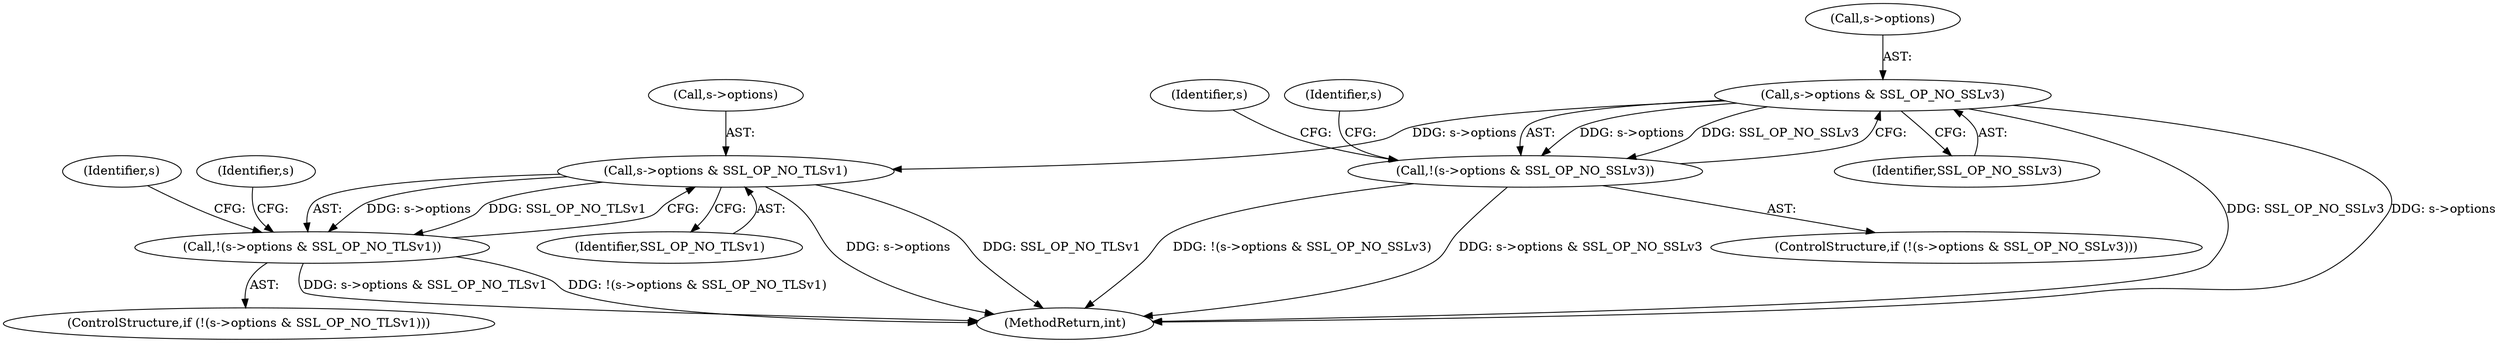 digraph "0_openssl_392fa7a952e97d82eac6958c81ed1e256e6b8ca5@pointer" {
"1000600" [label="(Call,s->options & SSL_OP_NO_SSLv3)"];
"1000599" [label="(Call,!(s->options & SSL_OP_NO_SSLv3))"];
"1000617" [label="(Call,s->options & SSL_OP_NO_TLSv1)"];
"1000616" [label="(Call,!(s->options & SSL_OP_NO_TLSv1))"];
"1000600" [label="(Call,s->options & SSL_OP_NO_SSLv3)"];
"1000621" [label="(Identifier,SSL_OP_NO_TLSv1)"];
"1000619" [label="(Identifier,s)"];
"1000618" [label="(Call,s->options)"];
"1000691" [label="(Identifier,s)"];
"1000599" [label="(Call,!(s->options & SSL_OP_NO_SSLv3))"];
"1000625" [label="(Identifier,s)"];
"1000608" [label="(Identifier,s)"];
"1000604" [label="(Identifier,SSL_OP_NO_SSLv3)"];
"1001273" [label="(MethodReturn,int)"];
"1000617" [label="(Call,s->options & SSL_OP_NO_TLSv1)"];
"1000601" [label="(Call,s->options)"];
"1000598" [label="(ControlStructure,if (!(s->options & SSL_OP_NO_SSLv3)))"];
"1000616" [label="(Call,!(s->options & SSL_OP_NO_TLSv1))"];
"1000615" [label="(ControlStructure,if (!(s->options & SSL_OP_NO_TLSv1)))"];
"1000600" -> "1000599"  [label="AST: "];
"1000600" -> "1000604"  [label="CFG: "];
"1000601" -> "1000600"  [label="AST: "];
"1000604" -> "1000600"  [label="AST: "];
"1000599" -> "1000600"  [label="CFG: "];
"1000600" -> "1001273"  [label="DDG: SSL_OP_NO_SSLv3"];
"1000600" -> "1001273"  [label="DDG: s->options"];
"1000600" -> "1000599"  [label="DDG: s->options"];
"1000600" -> "1000599"  [label="DDG: SSL_OP_NO_SSLv3"];
"1000600" -> "1000617"  [label="DDG: s->options"];
"1000599" -> "1000598"  [label="AST: "];
"1000608" -> "1000599"  [label="CFG: "];
"1000619" -> "1000599"  [label="CFG: "];
"1000599" -> "1001273"  [label="DDG: !(s->options & SSL_OP_NO_SSLv3)"];
"1000599" -> "1001273"  [label="DDG: s->options & SSL_OP_NO_SSLv3"];
"1000617" -> "1000616"  [label="AST: "];
"1000617" -> "1000621"  [label="CFG: "];
"1000618" -> "1000617"  [label="AST: "];
"1000621" -> "1000617"  [label="AST: "];
"1000616" -> "1000617"  [label="CFG: "];
"1000617" -> "1001273"  [label="DDG: s->options"];
"1000617" -> "1001273"  [label="DDG: SSL_OP_NO_TLSv1"];
"1000617" -> "1000616"  [label="DDG: s->options"];
"1000617" -> "1000616"  [label="DDG: SSL_OP_NO_TLSv1"];
"1000616" -> "1000615"  [label="AST: "];
"1000625" -> "1000616"  [label="CFG: "];
"1000691" -> "1000616"  [label="CFG: "];
"1000616" -> "1001273"  [label="DDG: s->options & SSL_OP_NO_TLSv1"];
"1000616" -> "1001273"  [label="DDG: !(s->options & SSL_OP_NO_TLSv1)"];
}
